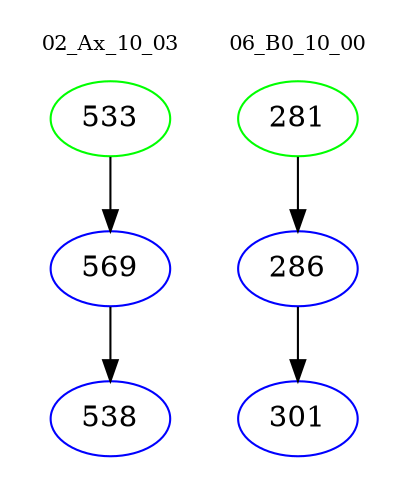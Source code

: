 digraph{
subgraph cluster_0 {
color = white
label = "02_Ax_10_03";
fontsize=10;
T0_533 [label="533", color="green"]
T0_533 -> T0_569 [color="black"]
T0_569 [label="569", color="blue"]
T0_569 -> T0_538 [color="black"]
T0_538 [label="538", color="blue"]
}
subgraph cluster_1 {
color = white
label = "06_B0_10_00";
fontsize=10;
T1_281 [label="281", color="green"]
T1_281 -> T1_286 [color="black"]
T1_286 [label="286", color="blue"]
T1_286 -> T1_301 [color="black"]
T1_301 [label="301", color="blue"]
}
}
